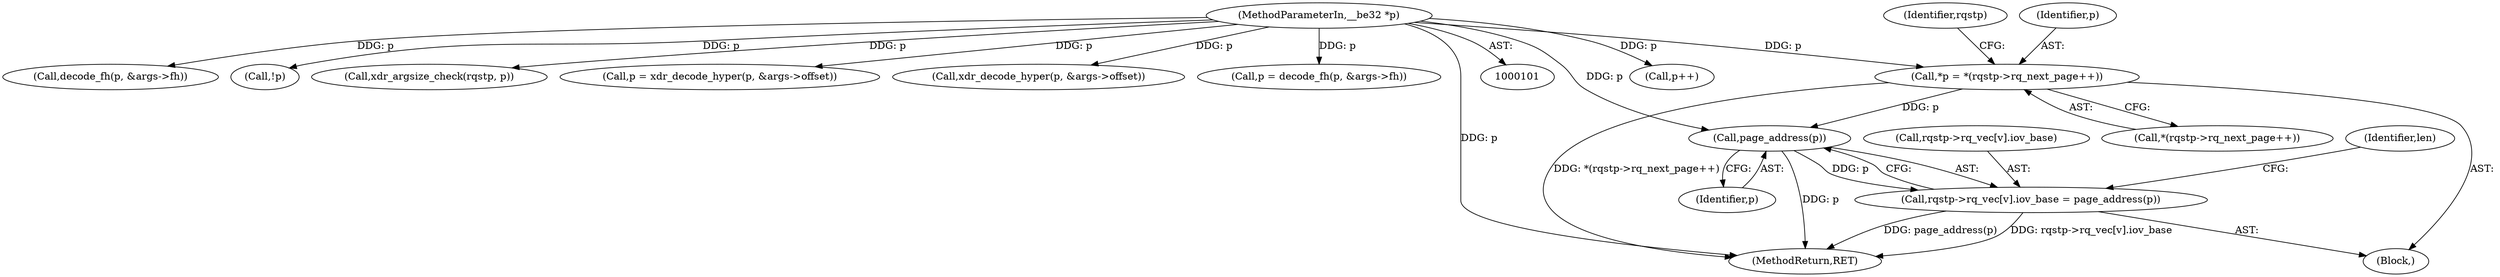digraph "0_linux_c70422f760c120480fee4de6c38804c72aa26bc1_5@pointer" {
"1000180" [label="(Call,page_address(p))"];
"1000165" [label="(Call,*p = *(rqstp->rq_next_page++))"];
"1000103" [label="(MethodParameterIn,__be32 *p)"];
"1000172" [label="(Call,rqstp->rq_vec[v].iov_base = page_address(p))"];
"1000173" [label="(Call,rqstp->rq_vec[v].iov_base)"];
"1000140" [label="(Call,p++)"];
"1000176" [label="(Identifier,rqstp)"];
"1000167" [label="(Call,*(rqstp->rq_next_page++))"];
"1000115" [label="(Call,decode_fh(p, &args->fh))"];
"1000122" [label="(Call,!p)"];
"1000165" [label="(Call,*p = *(rqstp->rq_next_page++))"];
"1000144" [label="(Call,xdr_argsize_check(rqstp, p))"];
"1000103" [label="(MethodParameterIn,__be32 *p)"];
"1000126" [label="(Call,p = xdr_decode_hyper(p, &args->offset))"];
"1000183" [label="(Identifier,len)"];
"1000128" [label="(Call,xdr_decode_hyper(p, &args->offset))"];
"1000113" [label="(Call,p = decode_fh(p, &args->fh))"];
"1000180" [label="(Call,page_address(p))"];
"1000200" [label="(MethodReturn,RET)"];
"1000163" [label="(Block,)"];
"1000166" [label="(Identifier,p)"];
"1000172" [label="(Call,rqstp->rq_vec[v].iov_base = page_address(p))"];
"1000181" [label="(Identifier,p)"];
"1000180" -> "1000172"  [label="AST: "];
"1000180" -> "1000181"  [label="CFG: "];
"1000181" -> "1000180"  [label="AST: "];
"1000172" -> "1000180"  [label="CFG: "];
"1000180" -> "1000200"  [label="DDG: p"];
"1000180" -> "1000172"  [label="DDG: p"];
"1000165" -> "1000180"  [label="DDG: p"];
"1000103" -> "1000180"  [label="DDG: p"];
"1000165" -> "1000163"  [label="AST: "];
"1000165" -> "1000167"  [label="CFG: "];
"1000166" -> "1000165"  [label="AST: "];
"1000167" -> "1000165"  [label="AST: "];
"1000176" -> "1000165"  [label="CFG: "];
"1000165" -> "1000200"  [label="DDG: *(rqstp->rq_next_page++)"];
"1000103" -> "1000165"  [label="DDG: p"];
"1000103" -> "1000101"  [label="AST: "];
"1000103" -> "1000200"  [label="DDG: p"];
"1000103" -> "1000113"  [label="DDG: p"];
"1000103" -> "1000115"  [label="DDG: p"];
"1000103" -> "1000122"  [label="DDG: p"];
"1000103" -> "1000126"  [label="DDG: p"];
"1000103" -> "1000128"  [label="DDG: p"];
"1000103" -> "1000140"  [label="DDG: p"];
"1000103" -> "1000144"  [label="DDG: p"];
"1000172" -> "1000163"  [label="AST: "];
"1000173" -> "1000172"  [label="AST: "];
"1000183" -> "1000172"  [label="CFG: "];
"1000172" -> "1000200"  [label="DDG: page_address(p)"];
"1000172" -> "1000200"  [label="DDG: rqstp->rq_vec[v].iov_base"];
}
